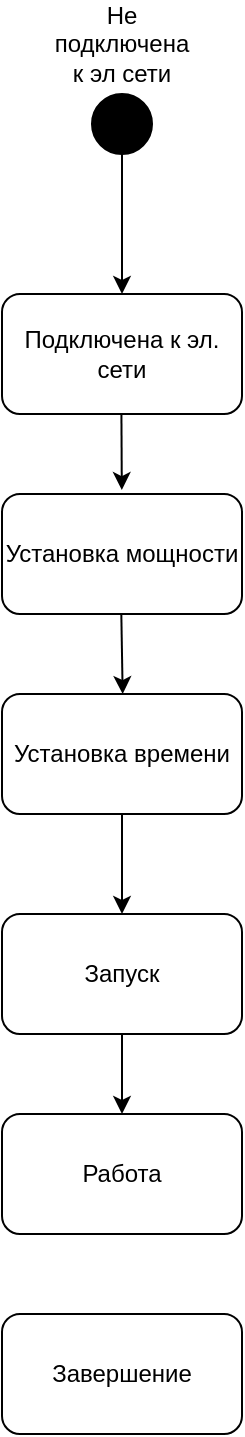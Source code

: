 <mxfile version="24.7.17">
  <diagram name="Страница — 1" id="ATd5MyNfZhl1PZkvHoJz">
    <mxGraphModel dx="1179" dy="676" grid="1" gridSize="10" guides="1" tooltips="1" connect="1" arrows="1" fold="1" page="1" pageScale="1" pageWidth="827" pageHeight="1169" math="0" shadow="0">
      <root>
        <mxCell id="0" />
        <mxCell id="1" parent="0" />
        <mxCell id="sTzm6OASedwomy-OpBXz-2" value="" style="ellipse;whiteSpace=wrap;html=1;aspect=fixed;strokeColor=default;fillColor=#000000;" vertex="1" parent="1">
          <mxGeometry x="300" y="50" width="30" height="30" as="geometry" />
        </mxCell>
        <mxCell id="sTzm6OASedwomy-OpBXz-3" value="Подключена к эл. сети" style="rounded=1;whiteSpace=wrap;html=1;" vertex="1" parent="1">
          <mxGeometry x="255" y="150" width="120" height="60" as="geometry" />
        </mxCell>
        <mxCell id="sTzm6OASedwomy-OpBXz-4" value="" style="endArrow=classic;html=1;rounded=0;entryX=0.5;entryY=0;entryDx=0;entryDy=0;exitX=0.5;exitY=1;exitDx=0;exitDy=0;" edge="1" parent="1" source="sTzm6OASedwomy-OpBXz-2" target="sTzm6OASedwomy-OpBXz-3">
          <mxGeometry width="50" height="50" relative="1" as="geometry">
            <mxPoint x="320" y="80" as="sourcePoint" />
            <mxPoint x="370" y="30" as="targetPoint" />
          </mxGeometry>
        </mxCell>
        <mxCell id="sTzm6OASedwomy-OpBXz-5" value="Не подключена к эл сети" style="text;html=1;align=center;verticalAlign=middle;whiteSpace=wrap;rounded=0;" vertex="1" parent="1">
          <mxGeometry x="285" y="10" width="60" height="30" as="geometry" />
        </mxCell>
        <mxCell id="sTzm6OASedwomy-OpBXz-6" value="Установка мощности" style="rounded=1;whiteSpace=wrap;html=1;" vertex="1" parent="1">
          <mxGeometry x="255" y="250" width="120" height="60" as="geometry" />
        </mxCell>
        <mxCell id="sTzm6OASedwomy-OpBXz-7" value="" style="endArrow=classic;html=1;rounded=0;entryX=0.46;entryY=-0.033;entryDx=0;entryDy=0;entryPerimeter=0;" edge="1" parent="1">
          <mxGeometry width="50" height="50" relative="1" as="geometry">
            <mxPoint x="314.71" y="210" as="sourcePoint" />
            <mxPoint x="314.91" y="248.02" as="targetPoint" />
          </mxGeometry>
        </mxCell>
        <mxCell id="sTzm6OASedwomy-OpBXz-14" value="" style="edgeStyle=orthogonalEdgeStyle;rounded=0;orthogonalLoop=1;jettySize=auto;html=1;" edge="1" parent="1" source="sTzm6OASedwomy-OpBXz-8" target="sTzm6OASedwomy-OpBXz-10">
          <mxGeometry relative="1" as="geometry" />
        </mxCell>
        <mxCell id="sTzm6OASedwomy-OpBXz-8" value="Установка времени" style="rounded=1;whiteSpace=wrap;html=1;" vertex="1" parent="1">
          <mxGeometry x="255" y="350" width="120" height="60" as="geometry" />
        </mxCell>
        <mxCell id="sTzm6OASedwomy-OpBXz-9" value="" style="endArrow=classic;html=1;rounded=0;entryX=0.464;entryY=0;entryDx=0;entryDy=0;entryPerimeter=0;" edge="1" parent="1">
          <mxGeometry width="50" height="50" relative="1" as="geometry">
            <mxPoint x="314.66" y="310" as="sourcePoint" />
            <mxPoint x="315.34" y="350" as="targetPoint" />
          </mxGeometry>
        </mxCell>
        <mxCell id="sTzm6OASedwomy-OpBXz-10" value="Запуск" style="rounded=1;whiteSpace=wrap;html=1;" vertex="1" parent="1">
          <mxGeometry x="255" y="460" width="120" height="60" as="geometry" />
        </mxCell>
        <mxCell id="sTzm6OASedwomy-OpBXz-12" value="Работа" style="rounded=1;whiteSpace=wrap;html=1;" vertex="1" parent="1">
          <mxGeometry x="255" y="560" width="120" height="60" as="geometry" />
        </mxCell>
        <mxCell id="sTzm6OASedwomy-OpBXz-13" value="" style="endArrow=classic;html=1;rounded=0;exitX=0.5;exitY=1;exitDx=0;exitDy=0;" edge="1" parent="1" source="sTzm6OASedwomy-OpBXz-10">
          <mxGeometry width="50" height="50" relative="1" as="geometry">
            <mxPoint x="310" y="510" as="sourcePoint" />
            <mxPoint x="315" y="560" as="targetPoint" />
          </mxGeometry>
        </mxCell>
        <mxCell id="sTzm6OASedwomy-OpBXz-15" value="Завершение" style="rounded=1;whiteSpace=wrap;html=1;" vertex="1" parent="1">
          <mxGeometry x="255" y="660" width="120" height="60" as="geometry" />
        </mxCell>
      </root>
    </mxGraphModel>
  </diagram>
</mxfile>
